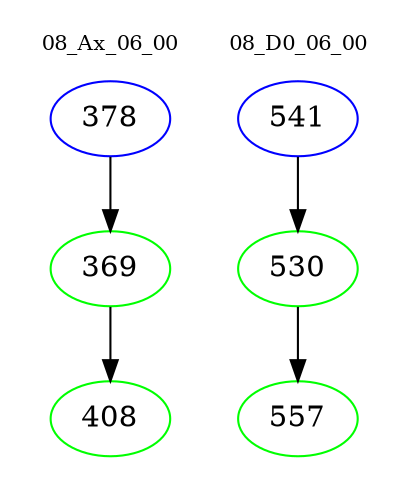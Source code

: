 digraph{
subgraph cluster_0 {
color = white
label = "08_Ax_06_00";
fontsize=10;
T0_378 [label="378", color="blue"]
T0_378 -> T0_369 [color="black"]
T0_369 [label="369", color="green"]
T0_369 -> T0_408 [color="black"]
T0_408 [label="408", color="green"]
}
subgraph cluster_1 {
color = white
label = "08_D0_06_00";
fontsize=10;
T1_541 [label="541", color="blue"]
T1_541 -> T1_530 [color="black"]
T1_530 [label="530", color="green"]
T1_530 -> T1_557 [color="black"]
T1_557 [label="557", color="green"]
}
}
